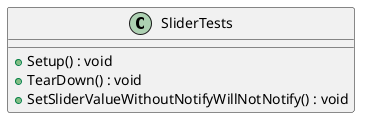 @startuml
class SliderTests {
    + Setup() : void
    + TearDown() : void
    + SetSliderValueWithoutNotifyWillNotNotify() : void
}
@enduml
